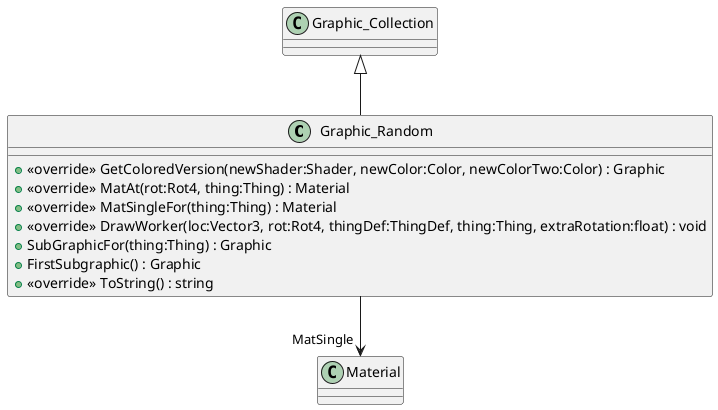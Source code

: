 @startuml
class Graphic_Random {
    + <<override>> GetColoredVersion(newShader:Shader, newColor:Color, newColorTwo:Color) : Graphic
    + <<override>> MatAt(rot:Rot4, thing:Thing) : Material
    + <<override>> MatSingleFor(thing:Thing) : Material
    + <<override>> DrawWorker(loc:Vector3, rot:Rot4, thingDef:ThingDef, thing:Thing, extraRotation:float) : void
    + SubGraphicFor(thing:Thing) : Graphic
    + FirstSubgraphic() : Graphic
    + <<override>> ToString() : string
}
Graphic_Collection <|-- Graphic_Random
Graphic_Random --> "MatSingle" Material
@enduml
